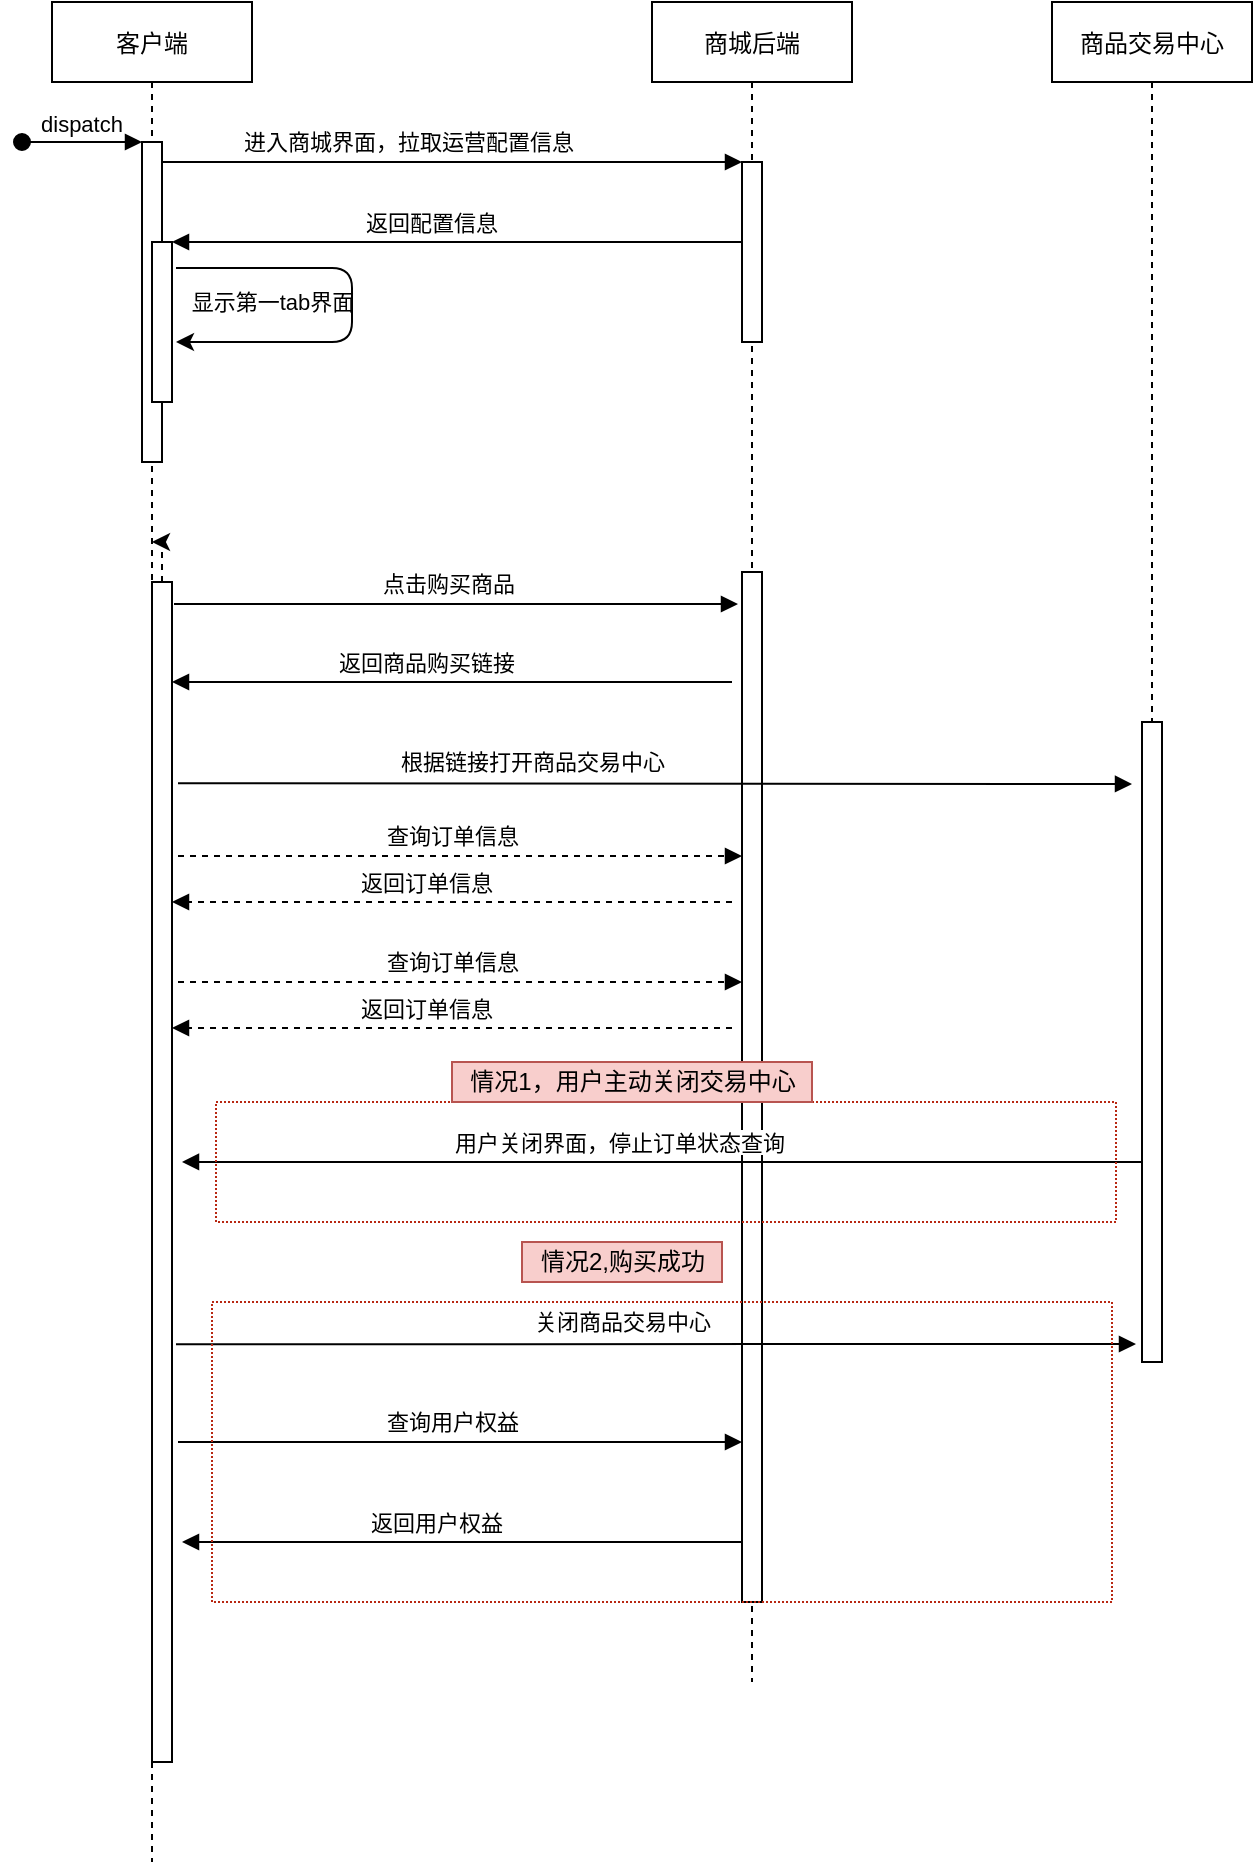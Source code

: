 <mxfile version="14.9.8" type="github"><diagram id="kgpKYQtTHZ0yAKxKKP6v" name="Page-1"><mxGraphModel dx="946" dy="575" grid="1" gridSize="10" guides="1" tooltips="1" connect="1" arrows="1" fold="1" page="1" pageScale="1" pageWidth="850" pageHeight="1100" math="0" shadow="0"><root><mxCell id="0"/><mxCell id="1" parent="0"/><mxCell id="3nuBFxr9cyL0pnOWT2aG-1" value="客户端" style="shape=umlLifeline;perimeter=lifelinePerimeter;container=1;collapsible=0;recursiveResize=0;rounded=0;shadow=0;strokeWidth=1;" parent="1" vertex="1"><mxGeometry x="120" y="80" width="100" height="930" as="geometry"/></mxCell><mxCell id="3nuBFxr9cyL0pnOWT2aG-2" value="" style="points=[];perimeter=orthogonalPerimeter;rounded=0;shadow=0;strokeWidth=1;" parent="3nuBFxr9cyL0pnOWT2aG-1" vertex="1"><mxGeometry x="45" y="70" width="10" height="160" as="geometry"/></mxCell><mxCell id="3nuBFxr9cyL0pnOWT2aG-3" value="dispatch" style="verticalAlign=bottom;startArrow=oval;endArrow=block;startSize=8;shadow=0;strokeWidth=1;" parent="3nuBFxr9cyL0pnOWT2aG-1" target="3nuBFxr9cyL0pnOWT2aG-2" edge="1"><mxGeometry relative="1" as="geometry"><mxPoint x="-15" y="70" as="sourcePoint"/></mxGeometry></mxCell><mxCell id="3nuBFxr9cyL0pnOWT2aG-4" value="" style="points=[];perimeter=orthogonalPerimeter;rounded=0;shadow=0;strokeWidth=1;" parent="3nuBFxr9cyL0pnOWT2aG-1" vertex="1"><mxGeometry x="50" y="120" width="10" height="80" as="geometry"/></mxCell><mxCell id="3nuBFxr9cyL0pnOWT2aG-5" value="商城后端" style="shape=umlLifeline;perimeter=lifelinePerimeter;container=1;collapsible=0;recursiveResize=0;rounded=0;shadow=0;strokeWidth=1;" parent="1" vertex="1"><mxGeometry x="420" y="80" width="100" height="840" as="geometry"/></mxCell><mxCell id="3nuBFxr9cyL0pnOWT2aG-6" value="" style="points=[];perimeter=orthogonalPerimeter;rounded=0;shadow=0;strokeWidth=1;" parent="3nuBFxr9cyL0pnOWT2aG-5" vertex="1"><mxGeometry x="45" y="80" width="10" height="90" as="geometry"/></mxCell><mxCell id="3nuBFxr9cyL0pnOWT2aG-8" value="" style="verticalAlign=bottom;endArrow=block;entryX=0;entryY=0;shadow=0;strokeWidth=1;labelBackgroundColor=none;" parent="1" source="3nuBFxr9cyL0pnOWT2aG-2" target="3nuBFxr9cyL0pnOWT2aG-6" edge="1"><mxGeometry relative="1" as="geometry"><mxPoint x="275" y="160" as="sourcePoint"/></mxGeometry></mxCell><mxCell id="UvhWcqO8DOoy95LifNwe-3" value="进入商城界面，拉取运营配置信息" style="edgeLabel;html=1;align=center;verticalAlign=middle;resizable=0;points=[];" vertex="1" connectable="0" parent="3nuBFxr9cyL0pnOWT2aG-8"><mxGeometry x="-0.152" y="2" relative="1" as="geometry"><mxPoint y="-8" as="offset"/></mxGeometry></mxCell><mxCell id="3nuBFxr9cyL0pnOWT2aG-9" value="返回配置信息" style="verticalAlign=middle;endArrow=block;entryX=1;entryY=0;shadow=0;strokeWidth=1;" parent="1" source="3nuBFxr9cyL0pnOWT2aG-6" target="3nuBFxr9cyL0pnOWT2aG-4" edge="1"><mxGeometry x="0.088" y="-10" relative="1" as="geometry"><mxPoint x="240" y="200" as="sourcePoint"/><mxPoint as="offset"/></mxGeometry></mxCell><mxCell id="UvhWcqO8DOoy95LifNwe-1" value="商品交易中心" style="shape=umlLifeline;perimeter=lifelinePerimeter;container=1;collapsible=0;recursiveResize=0;rounded=0;shadow=0;strokeWidth=1;" vertex="1" parent="1"><mxGeometry x="620" y="80" width="100" height="680" as="geometry"/></mxCell><mxCell id="UvhWcqO8DOoy95LifNwe-2" value="" style="points=[];perimeter=orthogonalPerimeter;rounded=0;shadow=0;strokeWidth=1;" vertex="1" parent="UvhWcqO8DOoy95LifNwe-1"><mxGeometry x="45" y="360" width="10" height="320" as="geometry"/></mxCell><mxCell id="UvhWcqO8DOoy95LifNwe-5" value="显示第一tab界面" style="endArrow=classic;html=1;labelBackgroundColor=none;verticalAlign=middle;exitX=1.2;exitY=0.163;exitDx=0;exitDy=0;exitPerimeter=0;" edge="1" parent="1" source="3nuBFxr9cyL0pnOWT2aG-4"><mxGeometry x="-0.549" y="-17" width="50" height="50" relative="1" as="geometry"><mxPoint x="320" y="360" as="sourcePoint"/><mxPoint x="182" y="250" as="targetPoint"/><Array as="points"><mxPoint x="270" y="213"/><mxPoint x="270" y="250"/></Array><mxPoint as="offset"/></mxGeometry></mxCell><mxCell id="UvhWcqO8DOoy95LifNwe-6" value="" style="verticalAlign=bottom;endArrow=block;shadow=0;strokeWidth=1;labelBackgroundColor=none;" edge="1" parent="1"><mxGeometry relative="1" as="geometry"><mxPoint x="181" y="381" as="sourcePoint"/><mxPoint x="463" y="381" as="targetPoint"/></mxGeometry></mxCell><mxCell id="UvhWcqO8DOoy95LifNwe-7" value="点击购买商品" style="edgeLabel;html=1;align=center;verticalAlign=middle;resizable=0;points=[];" vertex="1" connectable="0" parent="UvhWcqO8DOoy95LifNwe-6"><mxGeometry x="-0.152" y="2" relative="1" as="geometry"><mxPoint x="17" y="-8" as="offset"/></mxGeometry></mxCell><mxCell id="UvhWcqO8DOoy95LifNwe-29" style="edgeStyle=orthogonalEdgeStyle;rounded=0;orthogonalLoop=1;jettySize=auto;html=1;dashed=1;labelBackgroundColor=none;verticalAlign=middle;" edge="1" parent="1" source="UvhWcqO8DOoy95LifNwe-13" target="3nuBFxr9cyL0pnOWT2aG-1"><mxGeometry relative="1" as="geometry"/></mxCell><mxCell id="UvhWcqO8DOoy95LifNwe-13" value="" style="points=[];perimeter=orthogonalPerimeter;rounded=0;shadow=0;strokeWidth=1;" vertex="1" parent="1"><mxGeometry x="170" y="370" width="10" height="590" as="geometry"/></mxCell><mxCell id="UvhWcqO8DOoy95LifNwe-15" value="" style="points=[];perimeter=orthogonalPerimeter;rounded=0;shadow=0;strokeWidth=1;" vertex="1" parent="1"><mxGeometry x="465" y="365" width="10" height="515" as="geometry"/></mxCell><mxCell id="UvhWcqO8DOoy95LifNwe-16" value="返回商品购买链接" style="verticalAlign=middle;endArrow=block;shadow=0;strokeWidth=1;" edge="1" parent="1"><mxGeometry x="0.088" y="-10" relative="1" as="geometry"><mxPoint x="460" y="420" as="sourcePoint"/><mxPoint x="180" y="420" as="targetPoint"/><mxPoint as="offset"/></mxGeometry></mxCell><mxCell id="UvhWcqO8DOoy95LifNwe-18" value="" style="verticalAlign=bottom;endArrow=block;shadow=0;strokeWidth=1;labelBackgroundColor=none;exitX=1.1;exitY=0.063;exitDx=0;exitDy=0;exitPerimeter=0;" edge="1" parent="1"><mxGeometry relative="1" as="geometry"><mxPoint x="183" y="470.59" as="sourcePoint"/><mxPoint x="660" y="471" as="targetPoint"/></mxGeometry></mxCell><mxCell id="UvhWcqO8DOoy95LifNwe-19" value="根据链接打开商品交易中心" style="edgeLabel;html=1;align=center;verticalAlign=middle;resizable=0;points=[];" vertex="1" connectable="0" parent="UvhWcqO8DOoy95LifNwe-18"><mxGeometry x="-0.152" y="2" relative="1" as="geometry"><mxPoint x="-25" y="-9" as="offset"/></mxGeometry></mxCell><mxCell id="UvhWcqO8DOoy95LifNwe-27" value="用户关闭界面，停止订单状态查询" style="verticalAlign=middle;endArrow=block;shadow=0;strokeWidth=1;entryX=1.3;entryY=0.551;entryDx=0;entryDy=0;entryPerimeter=0;" edge="1" parent="1"><mxGeometry x="0.088" y="-10" relative="1" as="geometry"><mxPoint x="665" y="660" as="sourcePoint"/><mxPoint x="185" y="659.99" as="targetPoint"/><mxPoint as="offset"/></mxGeometry></mxCell><mxCell id="UvhWcqO8DOoy95LifNwe-33" value="" style="verticalAlign=bottom;endArrow=block;shadow=0;strokeWidth=1;labelBackgroundColor=none;dashed=1;" edge="1" parent="1"><mxGeometry relative="1" as="geometry"><mxPoint x="183" y="507" as="sourcePoint"/><mxPoint x="465" y="507" as="targetPoint"/></mxGeometry></mxCell><mxCell id="UvhWcqO8DOoy95LifNwe-34" value="查询订单信息" style="edgeLabel;html=1;align=center;verticalAlign=middle;resizable=0;points=[];" vertex="1" connectable="0" parent="UvhWcqO8DOoy95LifNwe-33"><mxGeometry x="-0.152" y="2" relative="1" as="geometry"><mxPoint x="17" y="-8" as="offset"/></mxGeometry></mxCell><mxCell id="UvhWcqO8DOoy95LifNwe-35" value="返回订单信息" style="verticalAlign=middle;endArrow=block;shadow=0;strokeWidth=1;dashed=1;" edge="1" parent="1"><mxGeometry x="0.088" y="-10" relative="1" as="geometry"><mxPoint x="460" y="530" as="sourcePoint"/><mxPoint x="180" y="530" as="targetPoint"/><mxPoint as="offset"/></mxGeometry></mxCell><mxCell id="UvhWcqO8DOoy95LifNwe-36" value="" style="verticalAlign=bottom;endArrow=block;shadow=0;strokeWidth=1;labelBackgroundColor=none;dashed=1;" edge="1" parent="1"><mxGeometry relative="1" as="geometry"><mxPoint x="183" y="570" as="sourcePoint"/><mxPoint x="465" y="570" as="targetPoint"/></mxGeometry></mxCell><mxCell id="UvhWcqO8DOoy95LifNwe-37" value="查询订单信息" style="edgeLabel;html=1;align=center;verticalAlign=middle;resizable=0;points=[];" vertex="1" connectable="0" parent="UvhWcqO8DOoy95LifNwe-36"><mxGeometry x="-0.152" y="2" relative="1" as="geometry"><mxPoint x="17" y="-8" as="offset"/></mxGeometry></mxCell><mxCell id="UvhWcqO8DOoy95LifNwe-38" value="返回订单信息" style="verticalAlign=middle;endArrow=block;shadow=0;strokeWidth=1;dashed=1;" edge="1" parent="1"><mxGeometry x="0.088" y="-10" relative="1" as="geometry"><mxPoint x="460" y="593" as="sourcePoint"/><mxPoint x="180" y="593" as="targetPoint"/><mxPoint as="offset"/></mxGeometry></mxCell><mxCell id="UvhWcqO8DOoy95LifNwe-39" value="" style="rounded=0;whiteSpace=wrap;html=1;dashed=1;dashPattern=1 1;fillColor=none;strokeColor=#B82812;" vertex="1" parent="1"><mxGeometry x="202" y="630" width="450" height="60" as="geometry"/></mxCell><mxCell id="UvhWcqO8DOoy95LifNwe-41" value="情况1，用户主动关闭交易中心" style="text;html=1;align=center;verticalAlign=middle;resizable=0;points=[];autosize=1;strokeColor=#b85450;fillColor=#f8cecc;" vertex="1" parent="1"><mxGeometry x="320" y="610" width="180" height="20" as="geometry"/></mxCell><mxCell id="UvhWcqO8DOoy95LifNwe-44" value="情况2,购买成功" style="text;html=1;align=center;verticalAlign=middle;resizable=0;points=[];autosize=1;strokeColor=#b85450;fillColor=#f8cecc;" vertex="1" parent="1"><mxGeometry x="355" y="700" width="100" height="20" as="geometry"/></mxCell><mxCell id="UvhWcqO8DOoy95LifNwe-45" value="" style="verticalAlign=bottom;endArrow=block;shadow=0;strokeWidth=1;labelBackgroundColor=none;exitX=1.2;exitY=0.646;exitDx=0;exitDy=0;exitPerimeter=0;" edge="1" parent="1" source="UvhWcqO8DOoy95LifNwe-13"><mxGeometry relative="1" as="geometry"><mxPoint x="192" y="751" as="sourcePoint"/><mxPoint x="662" y="751" as="targetPoint"/></mxGeometry></mxCell><mxCell id="UvhWcqO8DOoy95LifNwe-46" value="关闭商品交易中心" style="edgeLabel;html=1;align=center;verticalAlign=middle;resizable=0;points=[];" vertex="1" connectable="0" parent="UvhWcqO8DOoy95LifNwe-45"><mxGeometry x="-0.152" y="2" relative="1" as="geometry"><mxPoint x="19" y="-9" as="offset"/></mxGeometry></mxCell><mxCell id="UvhWcqO8DOoy95LifNwe-50" value="" style="verticalAlign=bottom;endArrow=block;shadow=0;strokeWidth=1;labelBackgroundColor=none;" edge="1" parent="1"><mxGeometry relative="1" as="geometry"><mxPoint x="183" y="800" as="sourcePoint"/><mxPoint x="465" y="800" as="targetPoint"/></mxGeometry></mxCell><mxCell id="UvhWcqO8DOoy95LifNwe-51" value="查询用户权益" style="edgeLabel;html=1;align=center;verticalAlign=middle;resizable=0;points=[];" vertex="1" connectable="0" parent="UvhWcqO8DOoy95LifNwe-50"><mxGeometry x="-0.152" y="2" relative="1" as="geometry"><mxPoint x="17" y="-8" as="offset"/></mxGeometry></mxCell><mxCell id="UvhWcqO8DOoy95LifNwe-52" value="返回用户权益" style="verticalAlign=middle;endArrow=block;shadow=0;strokeWidth=1;" edge="1" parent="1"><mxGeometry x="0.088" y="-10" relative="1" as="geometry"><mxPoint x="465" y="850" as="sourcePoint"/><mxPoint x="185" y="850" as="targetPoint"/><mxPoint as="offset"/></mxGeometry></mxCell><mxCell id="UvhWcqO8DOoy95LifNwe-53" value="" style="rounded=0;whiteSpace=wrap;html=1;dashed=1;dashPattern=1 1;strokeColor=#B82812;fillColor=none;" vertex="1" parent="1"><mxGeometry x="200" y="730" width="450" height="150" as="geometry"/></mxCell></root></mxGraphModel></diagram></mxfile>